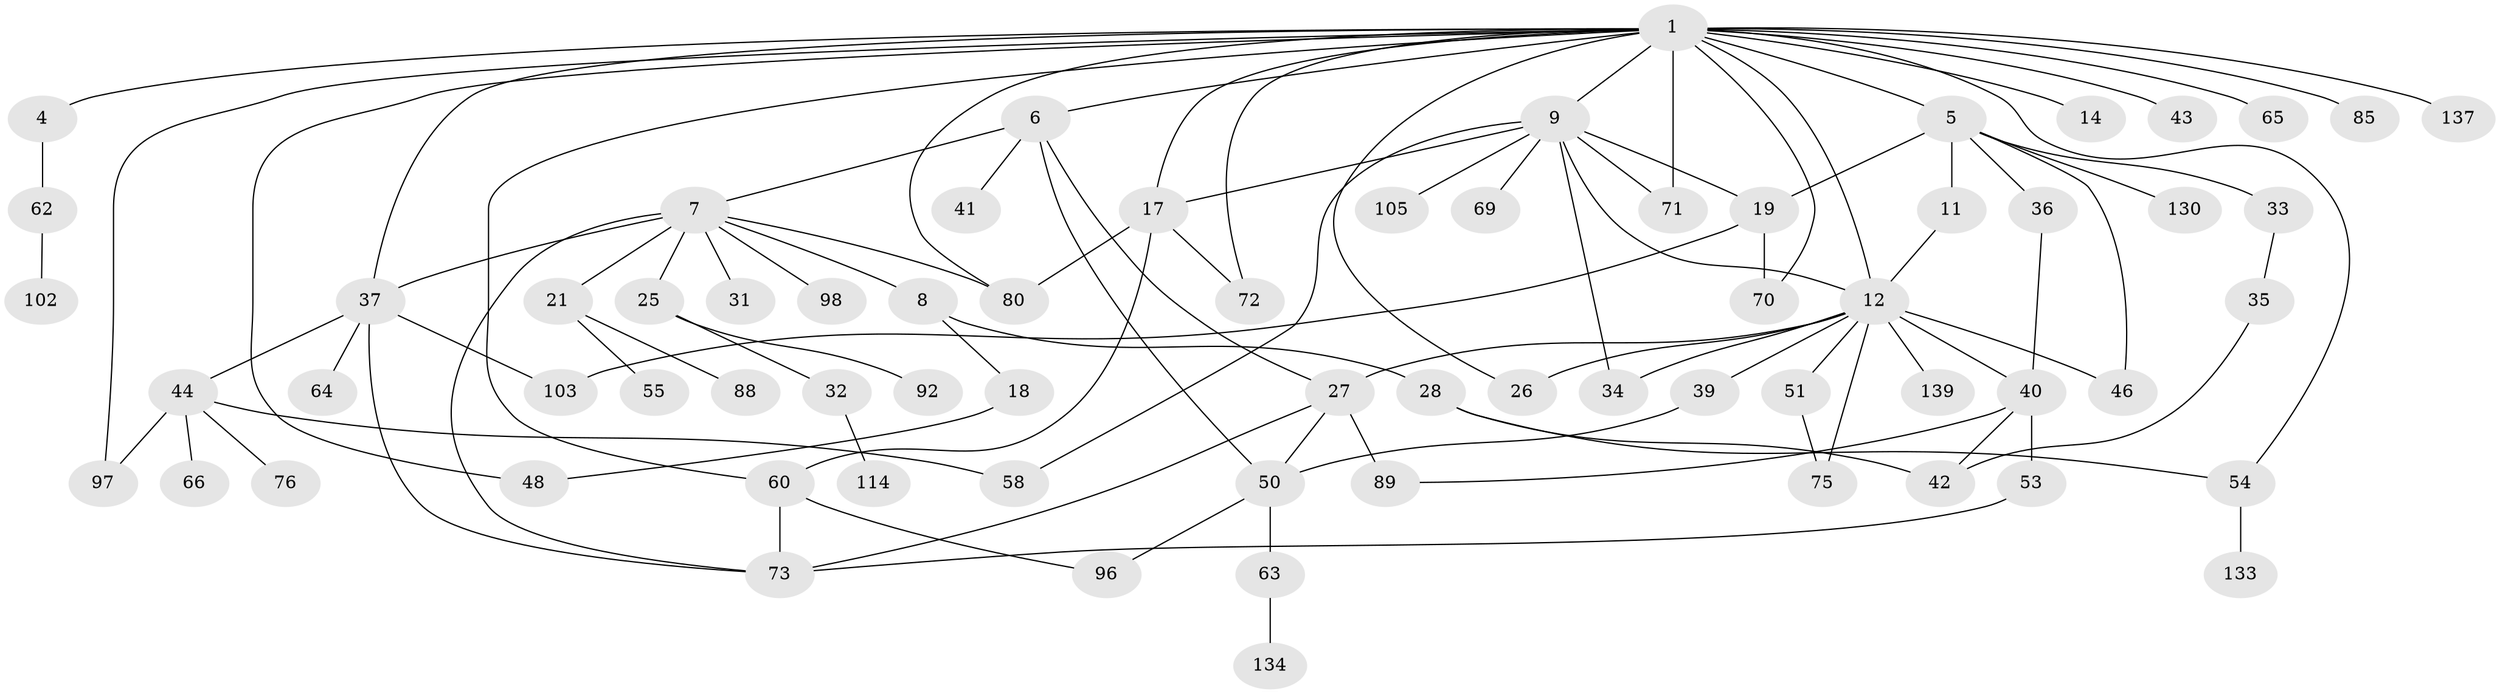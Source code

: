 // original degree distribution, {4: 0.1079136690647482, 5: 0.07194244604316546, 7: 0.014388489208633094, 2: 0.3381294964028777, 6: 0.02877697841726619, 8: 0.007194244604316547, 1: 0.28776978417266186, 3: 0.14388489208633093}
// Generated by graph-tools (version 1.1) at 2025/13/03/09/25 04:13:29]
// undirected, 69 vertices, 100 edges
graph export_dot {
graph [start="1"]
  node [color=gray90,style=filled];
  1 [super="+23+2"];
  4;
  5 [super="+30"];
  6 [super="+123"];
  7 [super="+10+13+24"];
  8 [super="+113"];
  9 [super="+109+100+16+22"];
  11;
  12 [super="+45+129+15"];
  14;
  17 [super="+20"];
  18;
  19 [super="+86+79"];
  21 [super="+38"];
  25;
  26;
  27 [super="+87+47+59"];
  28;
  31;
  32 [super="+67+107"];
  33;
  34;
  35;
  36 [super="+136"];
  37 [super="+93+61+56"];
  39;
  40 [super="+78"];
  41;
  42 [super="+90"];
  43;
  44;
  46 [super="+94"];
  48;
  50 [super="+82"];
  51;
  53;
  54 [super="+57"];
  55;
  58;
  60 [super="+74"];
  62;
  63;
  64;
  65 [super="+116"];
  66;
  69;
  70;
  71;
  72;
  73 [super="+99"];
  75;
  76;
  80;
  85 [super="+126"];
  88;
  89;
  92;
  96;
  97;
  98;
  102;
  103 [super="+127"];
  105;
  114;
  130;
  133;
  134;
  137;
  139;
  1 -- 43;
  1 -- 80;
  1 -- 65;
  1 -- 70;
  1 -- 12 [weight=3];
  1 -- 48;
  1 -- 17;
  1 -- 85;
  1 -- 54;
  1 -- 97;
  1 -- 4;
  1 -- 37;
  1 -- 5;
  1 -- 6;
  1 -- 71;
  1 -- 9;
  1 -- 72;
  1 -- 137;
  1 -- 14;
  1 -- 26;
  1 -- 60;
  4 -- 62;
  5 -- 11;
  5 -- 19;
  5 -- 33;
  5 -- 36;
  5 -- 130;
  5 -- 46;
  6 -- 7;
  6 -- 27;
  6 -- 41;
  6 -- 50;
  7 -- 8;
  7 -- 21;
  7 -- 80;
  7 -- 98;
  7 -- 31;
  7 -- 73;
  7 -- 37 [weight=2];
  7 -- 25;
  8 -- 18;
  8 -- 28;
  9 -- 17;
  9 -- 34;
  9 -- 19;
  9 -- 105;
  9 -- 12;
  9 -- 69;
  9 -- 58;
  9 -- 71;
  11 -- 12;
  12 -- 39;
  12 -- 40;
  12 -- 34;
  12 -- 139;
  12 -- 46;
  12 -- 27;
  12 -- 26;
  12 -- 51;
  12 -- 75;
  17 -- 80;
  17 -- 72;
  17 -- 60;
  18 -- 48;
  19 -- 70 [weight=2];
  19 -- 103;
  21 -- 55;
  21 -- 88;
  25 -- 32;
  25 -- 92;
  27 -- 73;
  27 -- 89;
  27 -- 50;
  28 -- 42;
  28 -- 54;
  32 -- 114;
  33 -- 35;
  35 -- 42;
  36 -- 40;
  37 -- 44;
  37 -- 64;
  37 -- 103;
  37 -- 73;
  39 -- 50;
  40 -- 53;
  40 -- 89;
  40 -- 42;
  44 -- 58;
  44 -- 66;
  44 -- 76;
  44 -- 97;
  50 -- 63;
  50 -- 96;
  51 -- 75;
  53 -- 73;
  54 -- 133;
  60 -- 96;
  60 -- 73 [weight=2];
  62 -- 102;
  63 -- 134;
}
